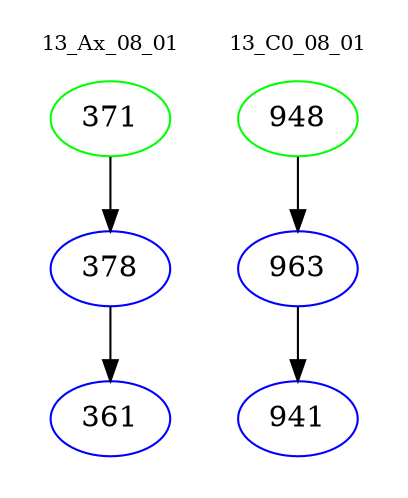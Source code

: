 digraph{
subgraph cluster_0 {
color = white
label = "13_Ax_08_01";
fontsize=10;
T0_371 [label="371", color="green"]
T0_371 -> T0_378 [color="black"]
T0_378 [label="378", color="blue"]
T0_378 -> T0_361 [color="black"]
T0_361 [label="361", color="blue"]
}
subgraph cluster_1 {
color = white
label = "13_C0_08_01";
fontsize=10;
T1_948 [label="948", color="green"]
T1_948 -> T1_963 [color="black"]
T1_963 [label="963", color="blue"]
T1_963 -> T1_941 [color="black"]
T1_941 [label="941", color="blue"]
}
}
